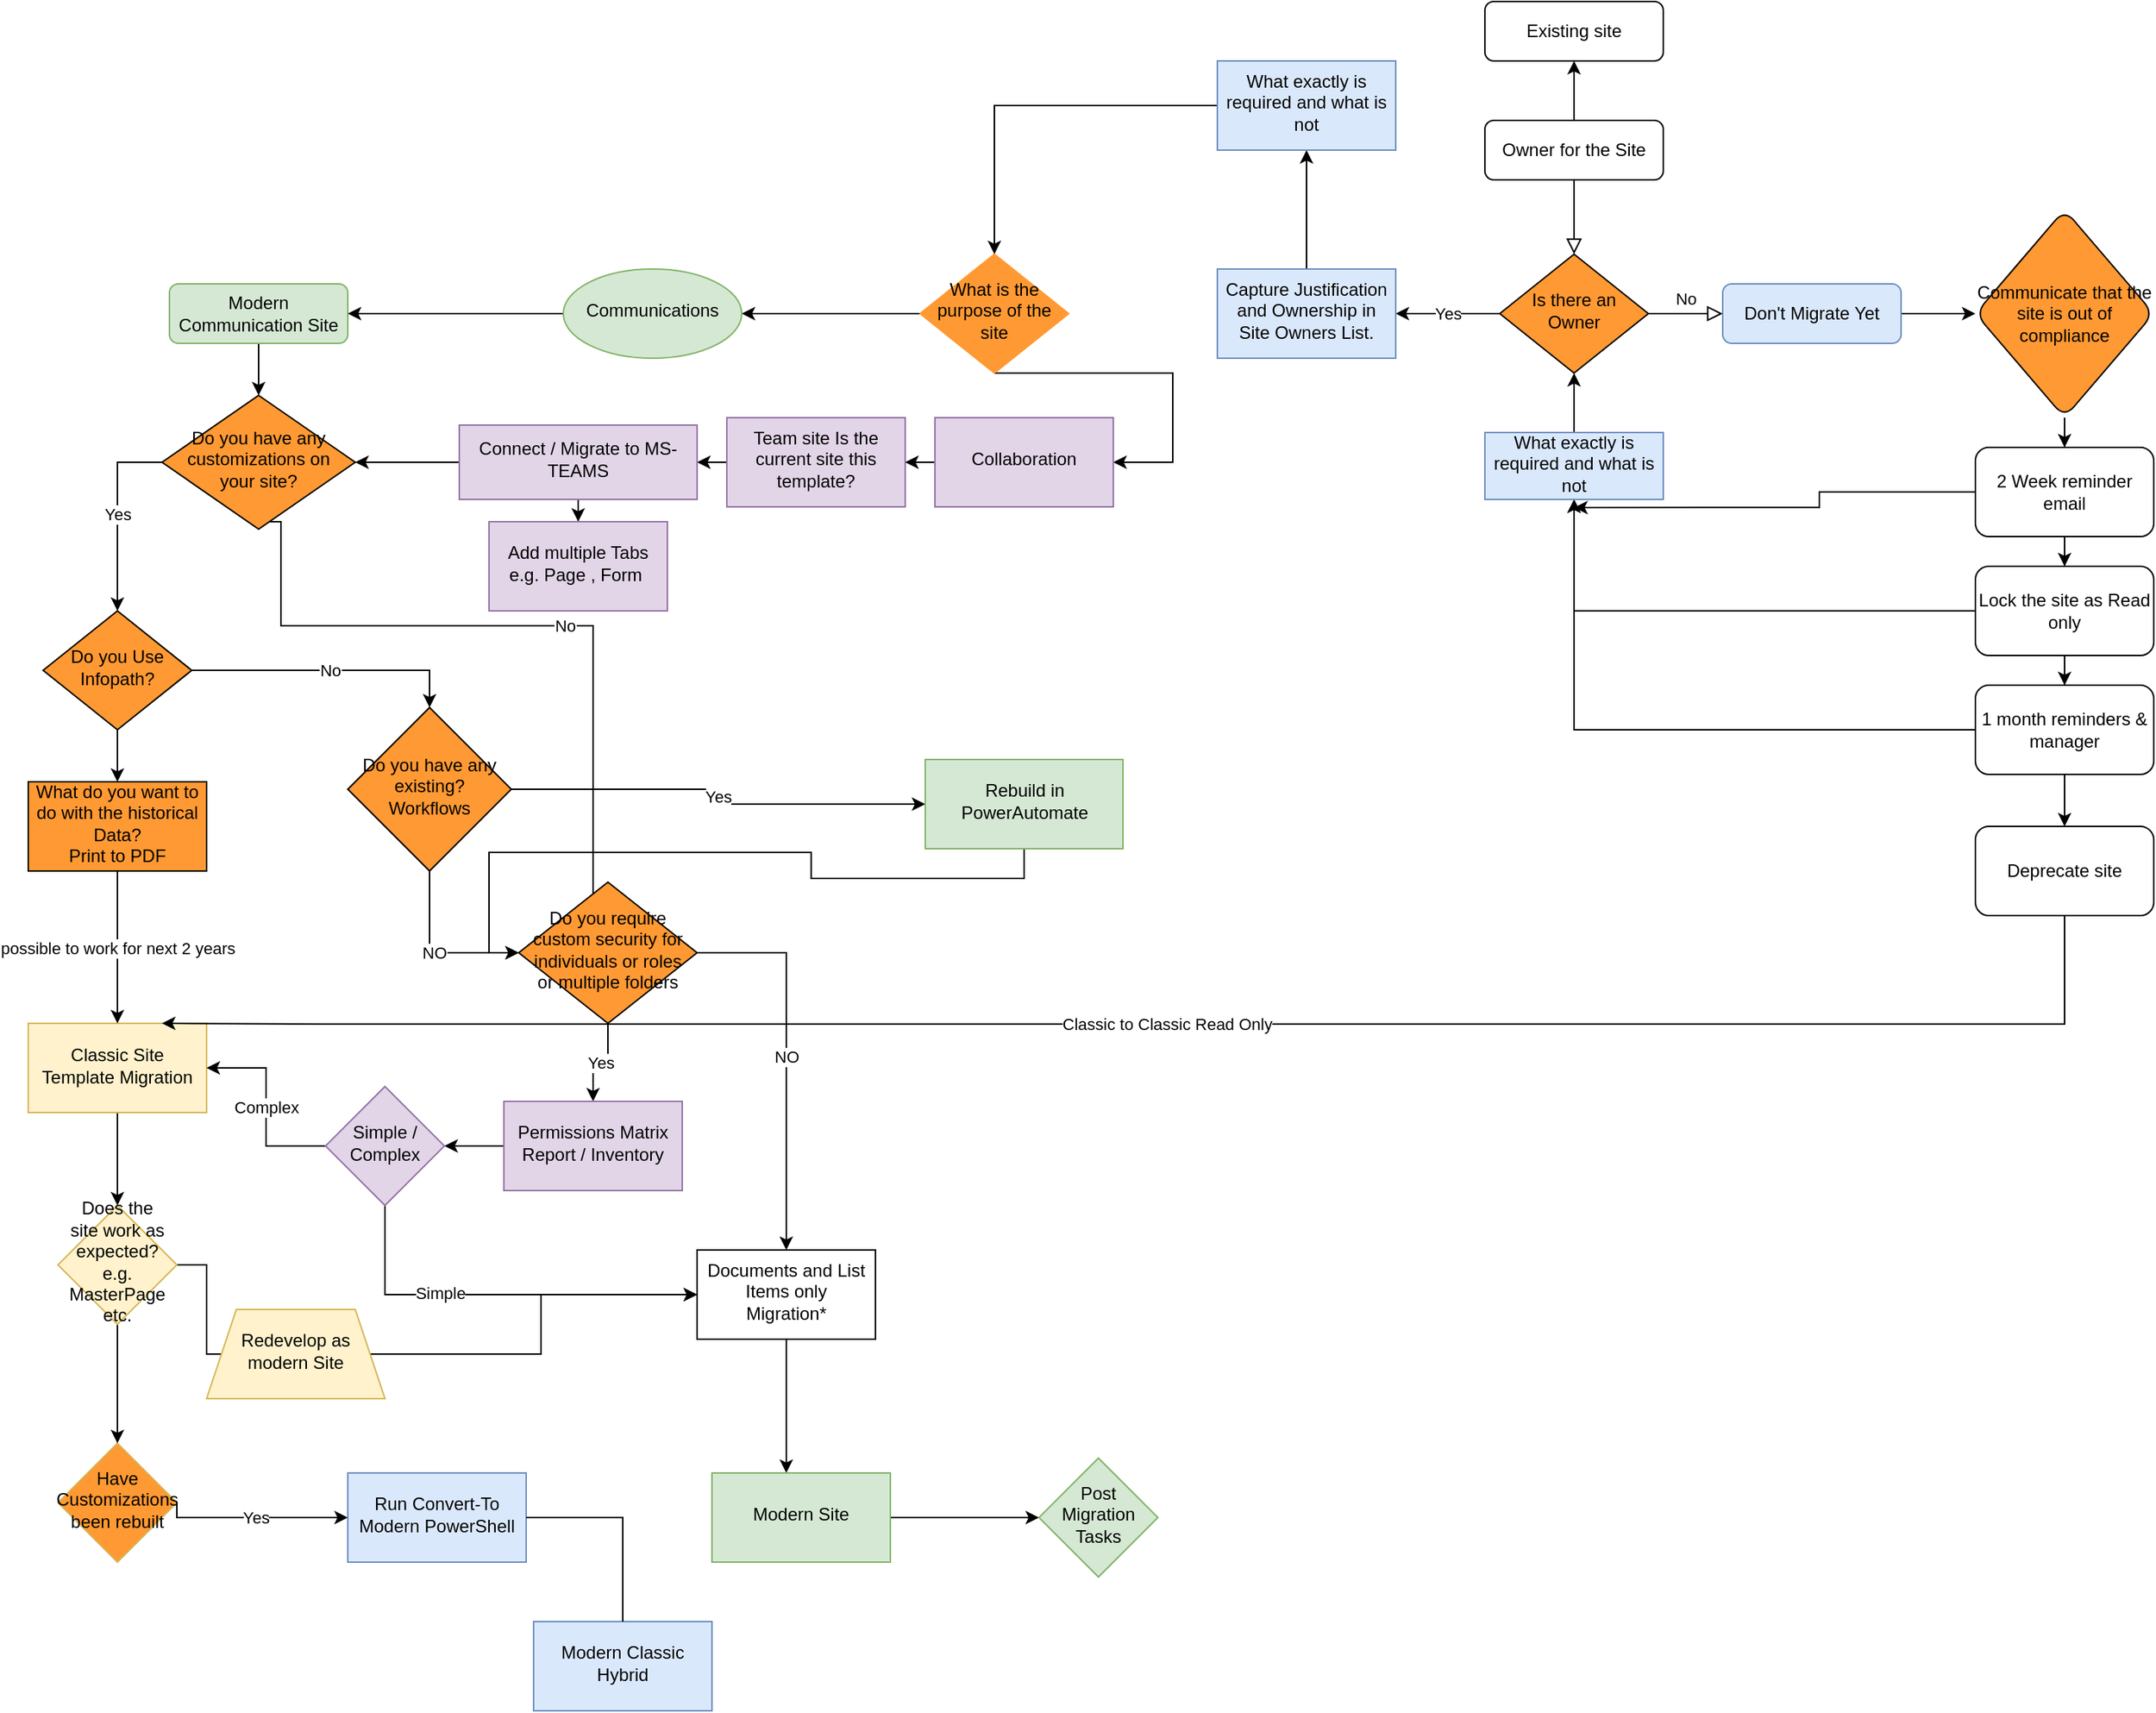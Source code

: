 <mxfile version="20.0.1" type="github">
  <diagram id="C5RBs43oDa-KdzZeNtuy" name="Page-1">
    <mxGraphModel dx="3115" dy="530" grid="1" gridSize="10" guides="1" tooltips="1" connect="1" arrows="1" fold="1" page="1" pageScale="1" pageWidth="827" pageHeight="1169" math="0" shadow="0">
      <root>
        <mxCell id="WIyWlLk6GJQsqaUBKTNV-0" />
        <mxCell id="WIyWlLk6GJQsqaUBKTNV-1" parent="WIyWlLk6GJQsqaUBKTNV-0" />
        <mxCell id="WIyWlLk6GJQsqaUBKTNV-2" value="" style="rounded=0;html=1;jettySize=auto;orthogonalLoop=1;fontSize=11;endArrow=block;endFill=0;endSize=8;strokeWidth=1;shadow=0;labelBackgroundColor=none;edgeStyle=orthogonalEdgeStyle;" parent="WIyWlLk6GJQsqaUBKTNV-1" source="WIyWlLk6GJQsqaUBKTNV-3" target="WIyWlLk6GJQsqaUBKTNV-6" edge="1">
          <mxGeometry relative="1" as="geometry" />
        </mxCell>
        <mxCell id="WFgXaqNdC1Ujew3TNshF-43" value="" style="edgeStyle=orthogonalEdgeStyle;rounded=0;orthogonalLoop=1;jettySize=auto;html=1;" edge="1" parent="WIyWlLk6GJQsqaUBKTNV-1" source="WIyWlLk6GJQsqaUBKTNV-3" target="WFgXaqNdC1Ujew3TNshF-42">
          <mxGeometry relative="1" as="geometry" />
        </mxCell>
        <mxCell id="WIyWlLk6GJQsqaUBKTNV-3" value="Owner for the Site" style="rounded=1;whiteSpace=wrap;html=1;fontSize=12;glass=0;strokeWidth=1;shadow=0;" parent="WIyWlLk6GJQsqaUBKTNV-1" vertex="1">
          <mxGeometry x="160" y="80" width="120" height="40" as="geometry" />
        </mxCell>
        <mxCell id="WIyWlLk6GJQsqaUBKTNV-5" value="No" style="edgeStyle=orthogonalEdgeStyle;rounded=0;html=1;jettySize=auto;orthogonalLoop=1;fontSize=11;endArrow=block;endFill=0;endSize=8;strokeWidth=1;shadow=0;labelBackgroundColor=none;" parent="WIyWlLk6GJQsqaUBKTNV-1" source="WIyWlLk6GJQsqaUBKTNV-6" target="WIyWlLk6GJQsqaUBKTNV-7" edge="1">
          <mxGeometry y="10" relative="1" as="geometry">
            <mxPoint as="offset" />
          </mxGeometry>
        </mxCell>
        <mxCell id="WFgXaqNdC1Ujew3TNshF-25" value="Yes" style="edgeStyle=orthogonalEdgeStyle;rounded=0;orthogonalLoop=1;jettySize=auto;html=1;" edge="1" parent="WIyWlLk6GJQsqaUBKTNV-1" source="WIyWlLk6GJQsqaUBKTNV-6" target="WFgXaqNdC1Ujew3TNshF-24">
          <mxGeometry relative="1" as="geometry" />
        </mxCell>
        <mxCell id="WIyWlLk6GJQsqaUBKTNV-6" value="Is there an Owner" style="rhombus;whiteSpace=wrap;html=1;shadow=0;fontFamily=Helvetica;fontSize=12;align=center;strokeWidth=1;spacing=6;spacingTop=-4;fillColor=#FF9933;fontColor=#000000;" parent="WIyWlLk6GJQsqaUBKTNV-1" vertex="1">
          <mxGeometry x="170" y="170" width="100" height="80" as="geometry" />
        </mxCell>
        <mxCell id="WFgXaqNdC1Ujew3TNshF-27" value="" style="edgeStyle=orthogonalEdgeStyle;rounded=0;orthogonalLoop=1;jettySize=auto;html=1;" edge="1" parent="WIyWlLk6GJQsqaUBKTNV-1" source="WIyWlLk6GJQsqaUBKTNV-7" target="WFgXaqNdC1Ujew3TNshF-26">
          <mxGeometry relative="1" as="geometry" />
        </mxCell>
        <mxCell id="WIyWlLk6GJQsqaUBKTNV-7" value="Don&#39;t Migrate Yet" style="rounded=1;whiteSpace=wrap;html=1;fontSize=12;glass=0;strokeWidth=1;shadow=0;fillColor=#dae8fc;strokeColor=#6c8ebf;" parent="WIyWlLk6GJQsqaUBKTNV-1" vertex="1">
          <mxGeometry x="320" y="190" width="120" height="40" as="geometry" />
        </mxCell>
        <mxCell id="WFgXaqNdC1Ujew3TNshF-46" style="edgeStyle=orthogonalEdgeStyle;rounded=0;orthogonalLoop=1;jettySize=auto;html=1;entryX=0.5;entryY=0;entryDx=0;entryDy=0;" edge="1" parent="WIyWlLk6GJQsqaUBKTNV-1" source="WIyWlLk6GJQsqaUBKTNV-12" target="WFgXaqNdC1Ujew3TNshF-13">
          <mxGeometry relative="1" as="geometry" />
        </mxCell>
        <mxCell id="WIyWlLk6GJQsqaUBKTNV-12" value="Modern Communication Site" style="rounded=1;whiteSpace=wrap;html=1;fontSize=12;glass=0;strokeWidth=1;shadow=0;fillColor=#d5e8d4;strokeColor=#82b366;" parent="WIyWlLk6GJQsqaUBKTNV-1" vertex="1">
          <mxGeometry x="-725" y="190" width="120" height="40" as="geometry" />
        </mxCell>
        <mxCell id="WFgXaqNdC1Ujew3TNshF-108" value="" style="edgeStyle=orthogonalEdgeStyle;rounded=0;orthogonalLoop=1;jettySize=auto;html=1;fontColor=#000000;" edge="1" parent="WIyWlLk6GJQsqaUBKTNV-1" source="WFgXaqNdC1Ujew3TNshF-0" target="WFgXaqNdC1Ujew3TNshF-107">
          <mxGeometry relative="1" as="geometry" />
        </mxCell>
        <mxCell id="WFgXaqNdC1Ujew3TNshF-0" value="Classic Site Template Migration" style="whiteSpace=wrap;html=1;shadow=0;strokeWidth=1;spacing=6;spacingTop=-4;fillColor=#fff2cc;strokeColor=#d6b656;" vertex="1" parent="WIyWlLk6GJQsqaUBKTNV-1">
          <mxGeometry x="-820" y="687.5" width="120" height="60" as="geometry" />
        </mxCell>
        <mxCell id="WFgXaqNdC1Ujew3TNshF-50" value="No" style="edgeStyle=orthogonalEdgeStyle;rounded=0;orthogonalLoop=1;jettySize=auto;html=1;exitX=1;exitY=0.5;exitDx=0;exitDy=0;entryX=0.5;entryY=0;entryDx=0;entryDy=0;" edge="1" parent="WIyWlLk6GJQsqaUBKTNV-1" source="WFgXaqNdC1Ujew3TNshF-4" target="WFgXaqNdC1Ujew3TNshF-19">
          <mxGeometry relative="1" as="geometry" />
        </mxCell>
        <mxCell id="WFgXaqNdC1Ujew3TNshF-120" value="" style="edgeStyle=orthogonalEdgeStyle;rounded=0;orthogonalLoop=1;jettySize=auto;html=1;fontColor=#000000;" edge="1" parent="WIyWlLk6GJQsqaUBKTNV-1" source="WFgXaqNdC1Ujew3TNshF-4" target="WFgXaqNdC1Ujew3TNshF-119">
          <mxGeometry relative="1" as="geometry" />
        </mxCell>
        <mxCell id="WFgXaqNdC1Ujew3TNshF-4" value="Do you Use Infopath?" style="rhombus;whiteSpace=wrap;html=1;shadow=0;fontFamily=Helvetica;fontSize=12;align=center;strokeWidth=1;spacing=6;spacingTop=-4;fillColor=#FF9933;fontColor=#000000;" vertex="1" parent="WIyWlLk6GJQsqaUBKTNV-1">
          <mxGeometry x="-810" y="410" width="100" height="80" as="geometry" />
        </mxCell>
        <mxCell id="WFgXaqNdC1Ujew3TNshF-15" value="Yes" style="edgeStyle=orthogonalEdgeStyle;rounded=0;orthogonalLoop=1;jettySize=auto;html=1;entryX=0.5;entryY=0;entryDx=0;entryDy=0;exitX=0;exitY=0.5;exitDx=0;exitDy=0;" edge="1" parent="WIyWlLk6GJQsqaUBKTNV-1" source="WFgXaqNdC1Ujew3TNshF-13" target="WFgXaqNdC1Ujew3TNshF-4">
          <mxGeometry relative="1" as="geometry">
            <mxPoint x="-360" y="680" as="targetPoint" />
          </mxGeometry>
        </mxCell>
        <mxCell id="WFgXaqNdC1Ujew3TNshF-56" value="No" style="edgeStyle=orthogonalEdgeStyle;rounded=0;orthogonalLoop=1;jettySize=auto;html=1;exitX=0.5;exitY=1;exitDx=0;exitDy=0;entryX=1;entryY=0;entryDx=0;entryDy=0;" edge="1" parent="WIyWlLk6GJQsqaUBKTNV-1" source="WFgXaqNdC1Ujew3TNshF-13" target="WFgXaqNdC1Ujew3TNshF-55">
          <mxGeometry relative="1" as="geometry">
            <Array as="points">
              <mxPoint x="-665" y="350" />
              <mxPoint x="-650" y="350" />
              <mxPoint x="-650" y="420" />
              <mxPoint x="-440" y="420" />
              <mxPoint x="-440" y="629" />
            </Array>
          </mxGeometry>
        </mxCell>
        <mxCell id="WFgXaqNdC1Ujew3TNshF-13" value="Do you have any customizations on your site?" style="rhombus;whiteSpace=wrap;html=1;shadow=0;fontFamily=Helvetica;fontSize=12;align=center;strokeWidth=1;spacing=6;spacingTop=-4;fillColor=#FF9933;fontColor=#000000;" vertex="1" parent="WIyWlLk6GJQsqaUBKTNV-1">
          <mxGeometry x="-730" y="265" width="130" height="90" as="geometry" />
        </mxCell>
        <mxCell id="WFgXaqNdC1Ujew3TNshF-93" value="Yes" style="edgeStyle=orthogonalEdgeStyle;rounded=0;orthogonalLoop=1;jettySize=auto;html=1;exitX=1;exitY=0.5;exitDx=0;exitDy=0;fontColor=#000000;" edge="1" parent="WIyWlLk6GJQsqaUBKTNV-1" source="WFgXaqNdC1Ujew3TNshF-19" target="WFgXaqNdC1Ujew3TNshF-52">
          <mxGeometry relative="1" as="geometry" />
        </mxCell>
        <mxCell id="WFgXaqNdC1Ujew3TNshF-94" value="NO" style="edgeStyle=orthogonalEdgeStyle;rounded=0;orthogonalLoop=1;jettySize=auto;html=1;exitX=0.5;exitY=1;exitDx=0;exitDy=0;entryX=0;entryY=0.5;entryDx=0;entryDy=0;fontColor=#000000;" edge="1" parent="WIyWlLk6GJQsqaUBKTNV-1" source="WFgXaqNdC1Ujew3TNshF-19" target="WFgXaqNdC1Ujew3TNshF-55">
          <mxGeometry relative="1" as="geometry" />
        </mxCell>
        <mxCell id="WFgXaqNdC1Ujew3TNshF-19" value="Do you have any existing? Workflows" style="rhombus;whiteSpace=wrap;html=1;shadow=0;fontFamily=Helvetica;fontSize=12;align=center;strokeWidth=1;spacing=6;spacingTop=-4;fillColor=#FF9933;fontColor=#000000;" vertex="1" parent="WIyWlLk6GJQsqaUBKTNV-1">
          <mxGeometry x="-605" y="475" width="110" height="110" as="geometry" />
        </mxCell>
        <mxCell id="WFgXaqNdC1Ujew3TNshF-117" value="" style="edgeStyle=orthogonalEdgeStyle;rounded=0;orthogonalLoop=1;jettySize=auto;html=1;fontColor=#000000;" edge="1" parent="WIyWlLk6GJQsqaUBKTNV-1" source="WFgXaqNdC1Ujew3TNshF-24" target="WFgXaqNdC1Ujew3TNshF-116">
          <mxGeometry relative="1" as="geometry" />
        </mxCell>
        <mxCell id="WFgXaqNdC1Ujew3TNshF-24" value="Capture Justification and Ownership in Site Owners List." style="whiteSpace=wrap;html=1;shadow=0;strokeWidth=1;spacing=6;spacingTop=-4;fillColor=#dae8fc;strokeColor=#6c8ebf;" vertex="1" parent="WIyWlLk6GJQsqaUBKTNV-1">
          <mxGeometry x="-20" y="180" width="120" height="60" as="geometry" />
        </mxCell>
        <mxCell id="WFgXaqNdC1Ujew3TNshF-35" value="" style="edgeStyle=orthogonalEdgeStyle;rounded=0;orthogonalLoop=1;jettySize=auto;html=1;" edge="1" parent="WIyWlLk6GJQsqaUBKTNV-1" source="WFgXaqNdC1Ujew3TNshF-26" target="WFgXaqNdC1Ujew3TNshF-34">
          <mxGeometry relative="1" as="geometry" />
        </mxCell>
        <mxCell id="WFgXaqNdC1Ujew3TNshF-26" value="Communicate that the site is out of compliance" style="rhombus;whiteSpace=wrap;html=1;rounded=1;glass=0;strokeWidth=1;shadow=0;fillColor=#FF9933;fontColor=#000000;" vertex="1" parent="WIyWlLk6GJQsqaUBKTNV-1">
          <mxGeometry x="490" y="140" width="120" height="140" as="geometry" />
        </mxCell>
        <mxCell id="WFgXaqNdC1Ujew3TNshF-31" value="" style="edgeStyle=orthogonalEdgeStyle;rounded=0;orthogonalLoop=1;jettySize=auto;html=1;" edge="1" parent="WIyWlLk6GJQsqaUBKTNV-1" source="WFgXaqNdC1Ujew3TNshF-28" target="WFgXaqNdC1Ujew3TNshF-30">
          <mxGeometry relative="1" as="geometry" />
        </mxCell>
        <mxCell id="WFgXaqNdC1Ujew3TNshF-33" value="" style="edgeStyle=orthogonalEdgeStyle;rounded=0;orthogonalLoop=1;jettySize=auto;html=1;" edge="1" parent="WIyWlLk6GJQsqaUBKTNV-1" source="WFgXaqNdC1Ujew3TNshF-28" target="WFgXaqNdC1Ujew3TNshF-32">
          <mxGeometry relative="1" as="geometry">
            <Array as="points">
              <mxPoint x="-50" y="250" />
            </Array>
          </mxGeometry>
        </mxCell>
        <mxCell id="WFgXaqNdC1Ujew3TNshF-28" value="What is the purpose of the site" style="rhombus;whiteSpace=wrap;html=1;shadow=0;strokeWidth=1;spacing=6;spacingTop=-4;strokeColor=#FF9933;fillColor=#FF9933;fontColor=#000000;" vertex="1" parent="WIyWlLk6GJQsqaUBKTNV-1">
          <mxGeometry x="-220" y="170" width="100" height="80" as="geometry" />
        </mxCell>
        <mxCell id="WFgXaqNdC1Ujew3TNshF-45" style="edgeStyle=orthogonalEdgeStyle;rounded=0;orthogonalLoop=1;jettySize=auto;html=1;" edge="1" parent="WIyWlLk6GJQsqaUBKTNV-1" source="WFgXaqNdC1Ujew3TNshF-30" target="WIyWlLk6GJQsqaUBKTNV-12">
          <mxGeometry relative="1" as="geometry">
            <mxPoint x="-500" y="410" as="targetPoint" />
          </mxGeometry>
        </mxCell>
        <mxCell id="WFgXaqNdC1Ujew3TNshF-30" value="Communications" style="ellipse;whiteSpace=wrap;html=1;shadow=0;strokeWidth=1;spacing=6;spacingTop=-4;fillColor=#d5e8d4;strokeColor=#82b366;" vertex="1" parent="WIyWlLk6GJQsqaUBKTNV-1">
          <mxGeometry x="-460" y="180" width="120" height="60" as="geometry" />
        </mxCell>
        <mxCell id="WFgXaqNdC1Ujew3TNshF-48" value="" style="edgeStyle=orthogonalEdgeStyle;rounded=0;orthogonalLoop=1;jettySize=auto;html=1;" edge="1" parent="WIyWlLk6GJQsqaUBKTNV-1" source="WFgXaqNdC1Ujew3TNshF-32" target="WFgXaqNdC1Ujew3TNshF-47">
          <mxGeometry relative="1" as="geometry" />
        </mxCell>
        <mxCell id="WFgXaqNdC1Ujew3TNshF-32" value="Collaboration" style="whiteSpace=wrap;html=1;shadow=0;strokeWidth=1;spacing=6;spacingTop=-4;fillColor=#e1d5e7;strokeColor=#9673a6;" vertex="1" parent="WIyWlLk6GJQsqaUBKTNV-1">
          <mxGeometry x="-210" y="280" width="120" height="60" as="geometry" />
        </mxCell>
        <mxCell id="WFgXaqNdC1Ujew3TNshF-37" value="" style="edgeStyle=orthogonalEdgeStyle;rounded=0;orthogonalLoop=1;jettySize=auto;html=1;" edge="1" parent="WIyWlLk6GJQsqaUBKTNV-1" source="WFgXaqNdC1Ujew3TNshF-34" target="WFgXaqNdC1Ujew3TNshF-36">
          <mxGeometry relative="1" as="geometry" />
        </mxCell>
        <mxCell id="WFgXaqNdC1Ujew3TNshF-95" style="edgeStyle=orthogonalEdgeStyle;rounded=0;orthogonalLoop=1;jettySize=auto;html=1;exitX=0;exitY=0.5;exitDx=0;exitDy=0;entryX=0.501;entryY=1.121;entryDx=0;entryDy=0;fontColor=#000000;entryPerimeter=0;" edge="1" parent="WIyWlLk6GJQsqaUBKTNV-1" source="WFgXaqNdC1Ujew3TNshF-34" target="WFgXaqNdC1Ujew3TNshF-125">
          <mxGeometry relative="1" as="geometry" />
        </mxCell>
        <mxCell id="WFgXaqNdC1Ujew3TNshF-34" value="2 Week reminder email" style="whiteSpace=wrap;html=1;rounded=1;glass=0;strokeWidth=1;shadow=0;" vertex="1" parent="WIyWlLk6GJQsqaUBKTNV-1">
          <mxGeometry x="490" y="300" width="120" height="60" as="geometry" />
        </mxCell>
        <mxCell id="WFgXaqNdC1Ujew3TNshF-39" value="" style="edgeStyle=orthogonalEdgeStyle;rounded=0;orthogonalLoop=1;jettySize=auto;html=1;" edge="1" parent="WIyWlLk6GJQsqaUBKTNV-1" source="WFgXaqNdC1Ujew3TNshF-36" target="WFgXaqNdC1Ujew3TNshF-38">
          <mxGeometry relative="1" as="geometry" />
        </mxCell>
        <mxCell id="WFgXaqNdC1Ujew3TNshF-96" style="edgeStyle=orthogonalEdgeStyle;rounded=0;orthogonalLoop=1;jettySize=auto;html=1;exitX=0;exitY=0.5;exitDx=0;exitDy=0;fontColor=#000000;entryX=0.5;entryY=1;entryDx=0;entryDy=0;" edge="1" parent="WIyWlLk6GJQsqaUBKTNV-1" source="WFgXaqNdC1Ujew3TNshF-36" target="WFgXaqNdC1Ujew3TNshF-125">
          <mxGeometry relative="1" as="geometry">
            <mxPoint x="220" y="250" as="targetPoint" />
          </mxGeometry>
        </mxCell>
        <mxCell id="WFgXaqNdC1Ujew3TNshF-36" value="Lock the site as Read only" style="whiteSpace=wrap;html=1;rounded=1;glass=0;strokeWidth=1;shadow=0;" vertex="1" parent="WIyWlLk6GJQsqaUBKTNV-1">
          <mxGeometry x="490" y="380" width="120" height="60" as="geometry" />
        </mxCell>
        <mxCell id="WFgXaqNdC1Ujew3TNshF-41" value="" style="edgeStyle=orthogonalEdgeStyle;rounded=0;orthogonalLoop=1;jettySize=auto;html=1;" edge="1" parent="WIyWlLk6GJQsqaUBKTNV-1" source="WFgXaqNdC1Ujew3TNshF-38" target="WFgXaqNdC1Ujew3TNshF-40">
          <mxGeometry relative="1" as="geometry" />
        </mxCell>
        <mxCell id="WFgXaqNdC1Ujew3TNshF-97" style="edgeStyle=orthogonalEdgeStyle;rounded=0;orthogonalLoop=1;jettySize=auto;html=1;exitX=0;exitY=0.5;exitDx=0;exitDy=0;entryX=0.5;entryY=1;entryDx=0;entryDy=0;fontColor=#000000;" edge="1" parent="WIyWlLk6GJQsqaUBKTNV-1" source="WFgXaqNdC1Ujew3TNshF-38" target="WFgXaqNdC1Ujew3TNshF-125">
          <mxGeometry relative="1" as="geometry" />
        </mxCell>
        <mxCell id="WFgXaqNdC1Ujew3TNshF-38" value="1 month reminders &amp;amp; manager" style="whiteSpace=wrap;html=1;rounded=1;glass=0;strokeWidth=1;shadow=0;" vertex="1" parent="WIyWlLk6GJQsqaUBKTNV-1">
          <mxGeometry x="490" y="460" width="120" height="60" as="geometry" />
        </mxCell>
        <mxCell id="WFgXaqNdC1Ujew3TNshF-127" value="Classic to Classic Read Only" style="edgeStyle=orthogonalEdgeStyle;rounded=0;orthogonalLoop=1;jettySize=auto;html=1;fontColor=#000000;entryX=0.75;entryY=0;entryDx=0;entryDy=0;" edge="1" parent="WIyWlLk6GJQsqaUBKTNV-1" source="WFgXaqNdC1Ujew3TNshF-40" target="WFgXaqNdC1Ujew3TNshF-0">
          <mxGeometry relative="1" as="geometry">
            <mxPoint x="100" y="585" as="targetPoint" />
            <Array as="points">
              <mxPoint x="550" y="688" />
              <mxPoint x="-620" y="688" />
            </Array>
          </mxGeometry>
        </mxCell>
        <mxCell id="WFgXaqNdC1Ujew3TNshF-40" value="Deprecate site" style="whiteSpace=wrap;html=1;rounded=1;glass=0;strokeWidth=1;shadow=0;" vertex="1" parent="WIyWlLk6GJQsqaUBKTNV-1">
          <mxGeometry x="490" y="555" width="120" height="60" as="geometry" />
        </mxCell>
        <mxCell id="WFgXaqNdC1Ujew3TNshF-42" value="Existing site" style="rounded=1;whiteSpace=wrap;html=1;fontSize=12;glass=0;strokeWidth=1;shadow=0;" vertex="1" parent="WIyWlLk6GJQsqaUBKTNV-1">
          <mxGeometry x="160" width="120" height="40" as="geometry" />
        </mxCell>
        <mxCell id="WFgXaqNdC1Ujew3TNshF-103" style="edgeStyle=orthogonalEdgeStyle;rounded=0;orthogonalLoop=1;jettySize=auto;html=1;exitX=0;exitY=0.5;exitDx=0;exitDy=0;entryX=1;entryY=0.5;entryDx=0;entryDy=0;fontColor=#000000;" edge="1" parent="WIyWlLk6GJQsqaUBKTNV-1" source="WFgXaqNdC1Ujew3TNshF-47" target="WFgXaqNdC1Ujew3TNshF-100">
          <mxGeometry relative="1" as="geometry" />
        </mxCell>
        <mxCell id="WFgXaqNdC1Ujew3TNshF-47" value="Team site Is the current site this template?" style="whiteSpace=wrap;html=1;shadow=0;strokeWidth=1;spacing=6;spacingTop=-4;fillColor=#e1d5e7;strokeColor=#9673a6;" vertex="1" parent="WIyWlLk6GJQsqaUBKTNV-1">
          <mxGeometry x="-350" y="280" width="120" height="60" as="geometry" />
        </mxCell>
        <mxCell id="WFgXaqNdC1Ujew3TNshF-92" style="edgeStyle=orthogonalEdgeStyle;rounded=0;orthogonalLoop=1;jettySize=auto;html=1;exitX=0.5;exitY=1;exitDx=0;exitDy=0;fontColor=#000000;entryX=0;entryY=0.5;entryDx=0;entryDy=0;" edge="1" parent="WIyWlLk6GJQsqaUBKTNV-1" source="WFgXaqNdC1Ujew3TNshF-52" target="WFgXaqNdC1Ujew3TNshF-55">
          <mxGeometry relative="1" as="geometry" />
        </mxCell>
        <mxCell id="WFgXaqNdC1Ujew3TNshF-52" value="Rebuild in PowerAutomate" style="whiteSpace=wrap;html=1;shadow=0;strokeWidth=1;spacing=6;spacingTop=-4;fillColor=#d5e8d4;strokeColor=#82b366;" vertex="1" parent="WIyWlLk6GJQsqaUBKTNV-1">
          <mxGeometry x="-216.5" y="510" width="133" height="60" as="geometry" />
        </mxCell>
        <mxCell id="WFgXaqNdC1Ujew3TNshF-60" value="Yes" style="edgeStyle=orthogonalEdgeStyle;rounded=0;orthogonalLoop=1;jettySize=auto;html=1;" edge="1" parent="WIyWlLk6GJQsqaUBKTNV-1" source="WFgXaqNdC1Ujew3TNshF-55" target="WFgXaqNdC1Ujew3TNshF-59">
          <mxGeometry relative="1" as="geometry" />
        </mxCell>
        <mxCell id="WFgXaqNdC1Ujew3TNshF-75" value="NO" style="edgeStyle=orthogonalEdgeStyle;rounded=0;orthogonalLoop=1;jettySize=auto;html=1;fontColor=#000000;exitX=1;exitY=0.5;exitDx=0;exitDy=0;" edge="1" parent="WIyWlLk6GJQsqaUBKTNV-1" source="WFgXaqNdC1Ujew3TNshF-55" target="WFgXaqNdC1Ujew3TNshF-74">
          <mxGeometry relative="1" as="geometry" />
        </mxCell>
        <mxCell id="WFgXaqNdC1Ujew3TNshF-55" value="Do you require custom security for individuals or roles or multiple folders" style="rhombus;whiteSpace=wrap;html=1;shadow=0;strokeWidth=1;spacing=6;spacingTop=-4;fillColor=#FF9933;fontColor=#000000;" vertex="1" parent="WIyWlLk6GJQsqaUBKTNV-1">
          <mxGeometry x="-490" y="592.5" width="120" height="95" as="geometry" />
        </mxCell>
        <mxCell id="WFgXaqNdC1Ujew3TNshF-86" value="" style="edgeStyle=orthogonalEdgeStyle;rounded=0;orthogonalLoop=1;jettySize=auto;html=1;fontColor=#000000;" edge="1" parent="WIyWlLk6GJQsqaUBKTNV-1" source="WFgXaqNdC1Ujew3TNshF-59" target="WFgXaqNdC1Ujew3TNshF-85">
          <mxGeometry relative="1" as="geometry" />
        </mxCell>
        <mxCell id="WFgXaqNdC1Ujew3TNshF-59" value="Permissions Matrix Report / Inventory" style="whiteSpace=wrap;html=1;shadow=0;strokeWidth=1;spacing=6;spacingTop=-4;fillColor=#e1d5e7;strokeColor=#9673a6;" vertex="1" parent="WIyWlLk6GJQsqaUBKTNV-1">
          <mxGeometry x="-500" y="740" width="120" height="60" as="geometry" />
        </mxCell>
        <mxCell id="WFgXaqNdC1Ujew3TNshF-78" value="" style="edgeStyle=orthogonalEdgeStyle;rounded=0;orthogonalLoop=1;jettySize=auto;html=1;fontColor=#000000;" edge="1" parent="WIyWlLk6GJQsqaUBKTNV-1" source="WFgXaqNdC1Ujew3TNshF-74" target="WFgXaqNdC1Ujew3TNshF-77">
          <mxGeometry relative="1" as="geometry">
            <Array as="points">
              <mxPoint x="-310" y="960" />
              <mxPoint x="-310" y="960" />
            </Array>
          </mxGeometry>
        </mxCell>
        <mxCell id="WFgXaqNdC1Ujew3TNshF-74" value="Documents and List Items only Migration*" style="whiteSpace=wrap;html=1;fillColor=#FFFFFF;fontColor=#000000;shadow=0;strokeWidth=1;spacing=6;spacingTop=-4;" vertex="1" parent="WIyWlLk6GJQsqaUBKTNV-1">
          <mxGeometry x="-370" y="840" width="120" height="60" as="geometry" />
        </mxCell>
        <mxCell id="WFgXaqNdC1Ujew3TNshF-99" value="" style="edgeStyle=orthogonalEdgeStyle;rounded=0;orthogonalLoop=1;jettySize=auto;html=1;fontColor=#000000;" edge="1" parent="WIyWlLk6GJQsqaUBKTNV-1" source="WFgXaqNdC1Ujew3TNshF-77" target="WFgXaqNdC1Ujew3TNshF-98">
          <mxGeometry relative="1" as="geometry" />
        </mxCell>
        <mxCell id="WFgXaqNdC1Ujew3TNshF-77" value="Modern Site" style="whiteSpace=wrap;html=1;fillColor=#d5e8d4;shadow=0;strokeWidth=1;spacing=6;spacingTop=-4;strokeColor=#82b366;" vertex="1" parent="WIyWlLk6GJQsqaUBKTNV-1">
          <mxGeometry x="-360" y="990" width="120" height="60" as="geometry" />
        </mxCell>
        <mxCell id="WFgXaqNdC1Ujew3TNshF-84" value="Yes" style="edgeStyle=orthogonalEdgeStyle;rounded=0;orthogonalLoop=1;jettySize=auto;html=1;fontColor=#000000;exitX=1;exitY=0.5;exitDx=0;exitDy=0;" edge="1" parent="WIyWlLk6GJQsqaUBKTNV-1" source="WFgXaqNdC1Ujew3TNshF-80" target="WFgXaqNdC1Ujew3TNshF-83">
          <mxGeometry relative="1" as="geometry">
            <Array as="points">
              <mxPoint x="-720" y="1020" />
            </Array>
          </mxGeometry>
        </mxCell>
        <mxCell id="WFgXaqNdC1Ujew3TNshF-80" value="Have Customizations been rebuilt" style="rhombus;whiteSpace=wrap;html=1;fillColor=#FF9933;strokeColor=#d6b656;shadow=0;strokeWidth=1;spacing=6;spacingTop=-4;" vertex="1" parent="WIyWlLk6GJQsqaUBKTNV-1">
          <mxGeometry x="-800" y="970" width="80" height="80" as="geometry" />
        </mxCell>
        <mxCell id="WFgXaqNdC1Ujew3TNshF-83" value="Run Convert-To Modern PowerShell" style="whiteSpace=wrap;html=1;fillColor=#dae8fc;strokeColor=#6c8ebf;shadow=0;strokeWidth=1;spacing=6;spacingTop=-4;" vertex="1" parent="WIyWlLk6GJQsqaUBKTNV-1">
          <mxGeometry x="-605" y="990" width="120" height="60" as="geometry" />
        </mxCell>
        <mxCell id="WFgXaqNdC1Ujew3TNshF-87" value="Complex" style="edgeStyle=orthogonalEdgeStyle;rounded=0;orthogonalLoop=1;jettySize=auto;html=1;exitX=0;exitY=0.5;exitDx=0;exitDy=0;entryX=1;entryY=0.5;entryDx=0;entryDy=0;fontColor=#000000;" edge="1" parent="WIyWlLk6GJQsqaUBKTNV-1" source="WFgXaqNdC1Ujew3TNshF-85" target="WFgXaqNdC1Ujew3TNshF-0">
          <mxGeometry relative="1" as="geometry" />
        </mxCell>
        <mxCell id="WFgXaqNdC1Ujew3TNshF-88" style="edgeStyle=orthogonalEdgeStyle;rounded=0;orthogonalLoop=1;jettySize=auto;html=1;exitX=0.5;exitY=1;exitDx=0;exitDy=0;fontColor=#000000;entryX=0;entryY=0.5;entryDx=0;entryDy=0;" edge="1" parent="WIyWlLk6GJQsqaUBKTNV-1" source="WFgXaqNdC1Ujew3TNshF-85" target="WFgXaqNdC1Ujew3TNshF-74">
          <mxGeometry relative="1" as="geometry" />
        </mxCell>
        <mxCell id="WFgXaqNdC1Ujew3TNshF-89" value="Simple" style="edgeLabel;html=1;align=center;verticalAlign=middle;resizable=0;points=[];fontColor=#000000;" vertex="1" connectable="0" parent="WFgXaqNdC1Ujew3TNshF-88">
          <mxGeometry x="-0.291" y="1" relative="1" as="geometry">
            <mxPoint x="1" as="offset" />
          </mxGeometry>
        </mxCell>
        <mxCell id="WFgXaqNdC1Ujew3TNshF-85" value="Simple / Complex" style="rhombus;whiteSpace=wrap;html=1;fillColor=#e1d5e7;strokeColor=#9673a6;shadow=0;strokeWidth=1;spacing=6;spacingTop=-4;" vertex="1" parent="WIyWlLk6GJQsqaUBKTNV-1">
          <mxGeometry x="-620" y="730" width="80" height="80" as="geometry" />
        </mxCell>
        <mxCell id="WFgXaqNdC1Ujew3TNshF-98" value="Post Migration Tasks" style="rhombus;whiteSpace=wrap;html=1;fillColor=#d5e8d4;strokeColor=#82b366;shadow=0;strokeWidth=1;spacing=6;spacingTop=-4;" vertex="1" parent="WIyWlLk6GJQsqaUBKTNV-1">
          <mxGeometry x="-140" y="980" width="80" height="80" as="geometry" />
        </mxCell>
        <mxCell id="WFgXaqNdC1Ujew3TNshF-104" style="edgeStyle=orthogonalEdgeStyle;rounded=0;orthogonalLoop=1;jettySize=auto;html=1;exitX=0;exitY=0.5;exitDx=0;exitDy=0;entryX=1;entryY=0.5;entryDx=0;entryDy=0;fontColor=#000000;" edge="1" parent="WIyWlLk6GJQsqaUBKTNV-1" source="WFgXaqNdC1Ujew3TNshF-100" target="WFgXaqNdC1Ujew3TNshF-13">
          <mxGeometry relative="1" as="geometry" />
        </mxCell>
        <mxCell id="WFgXaqNdC1Ujew3TNshF-106" value="" style="edgeStyle=orthogonalEdgeStyle;rounded=0;orthogonalLoop=1;jettySize=auto;html=1;fontColor=#000000;" edge="1" parent="WIyWlLk6GJQsqaUBKTNV-1" source="WFgXaqNdC1Ujew3TNshF-100" target="WFgXaqNdC1Ujew3TNshF-105">
          <mxGeometry relative="1" as="geometry" />
        </mxCell>
        <mxCell id="WFgXaqNdC1Ujew3TNshF-100" value="Connect / Migrate to MS-TEAMS" style="whiteSpace=wrap;html=1;fillColor=#e1d5e7;strokeColor=#9673a6;shadow=0;strokeWidth=1;spacing=6;spacingTop=-4;" vertex="1" parent="WIyWlLk6GJQsqaUBKTNV-1">
          <mxGeometry x="-530" y="285" width="160" height="50" as="geometry" />
        </mxCell>
        <mxCell id="WFgXaqNdC1Ujew3TNshF-105" value="Add multiple Tabs e.g. Page , Form&amp;nbsp;" style="whiteSpace=wrap;html=1;fillColor=#e1d5e7;strokeColor=#9673a6;shadow=0;strokeWidth=1;spacing=6;spacingTop=-4;" vertex="1" parent="WIyWlLk6GJQsqaUBKTNV-1">
          <mxGeometry x="-510" y="350" width="120" height="60" as="geometry" />
        </mxCell>
        <mxCell id="WFgXaqNdC1Ujew3TNshF-112" value="" style="edgeStyle=orthogonalEdgeStyle;rounded=0;orthogonalLoop=1;jettySize=auto;html=1;fontColor=#000000;" edge="1" parent="WIyWlLk6GJQsqaUBKTNV-1" source="WFgXaqNdC1Ujew3TNshF-107" target="WFgXaqNdC1Ujew3TNshF-111">
          <mxGeometry relative="1" as="geometry" />
        </mxCell>
        <mxCell id="WFgXaqNdC1Ujew3TNshF-114" style="edgeStyle=orthogonalEdgeStyle;rounded=0;orthogonalLoop=1;jettySize=auto;html=1;exitX=0.5;exitY=1;exitDx=0;exitDy=0;entryX=0.5;entryY=0;entryDx=0;entryDy=0;fontColor=#000000;" edge="1" parent="WIyWlLk6GJQsqaUBKTNV-1" source="WFgXaqNdC1Ujew3TNshF-107" target="WFgXaqNdC1Ujew3TNshF-80">
          <mxGeometry relative="1" as="geometry" />
        </mxCell>
        <mxCell id="WFgXaqNdC1Ujew3TNshF-107" value="Does the site work as expected?&lt;br&gt;e.g. MasterPage etc." style="rhombus;whiteSpace=wrap;html=1;fillColor=#fff2cc;strokeColor=#d6b656;shadow=0;strokeWidth=1;spacing=6;spacingTop=-4;" vertex="1" parent="WIyWlLk6GJQsqaUBKTNV-1">
          <mxGeometry x="-800" y="810" width="80" height="80" as="geometry" />
        </mxCell>
        <mxCell id="WFgXaqNdC1Ujew3TNshF-115" style="edgeStyle=orthogonalEdgeStyle;rounded=0;orthogonalLoop=1;jettySize=auto;html=1;entryX=0;entryY=0.5;entryDx=0;entryDy=0;fontColor=#000000;" edge="1" parent="WIyWlLk6GJQsqaUBKTNV-1" source="WFgXaqNdC1Ujew3TNshF-111" target="WFgXaqNdC1Ujew3TNshF-74">
          <mxGeometry relative="1" as="geometry" />
        </mxCell>
        <mxCell id="WFgXaqNdC1Ujew3TNshF-111" value="Redevelop as modern Site" style="shape=trapezoid;perimeter=trapezoidPerimeter;whiteSpace=wrap;html=1;fixedSize=1;fillColor=#fff2cc;strokeColor=#d6b656;shadow=0;strokeWidth=1;spacing=6;spacingTop=-4;" vertex="1" parent="WIyWlLk6GJQsqaUBKTNV-1">
          <mxGeometry x="-700" y="880" width="120" height="60" as="geometry" />
        </mxCell>
        <mxCell id="WFgXaqNdC1Ujew3TNshF-118" style="edgeStyle=orthogonalEdgeStyle;rounded=0;orthogonalLoop=1;jettySize=auto;html=1;exitX=0;exitY=0.5;exitDx=0;exitDy=0;entryX=0.5;entryY=0;entryDx=0;entryDy=0;fontColor=#000000;" edge="1" parent="WIyWlLk6GJQsqaUBKTNV-1" source="WFgXaqNdC1Ujew3TNshF-116" target="WFgXaqNdC1Ujew3TNshF-28">
          <mxGeometry relative="1" as="geometry" />
        </mxCell>
        <mxCell id="WFgXaqNdC1Ujew3TNshF-116" value="What exactly is required and what is not" style="whiteSpace=wrap;html=1;fillColor=#dae8fc;strokeColor=#6c8ebf;shadow=0;strokeWidth=1;spacing=6;spacingTop=-4;" vertex="1" parent="WIyWlLk6GJQsqaUBKTNV-1">
          <mxGeometry x="-20" y="40" width="120" height="60" as="geometry" />
        </mxCell>
        <mxCell id="WFgXaqNdC1Ujew3TNshF-121" value="possible to work for next 2 years" style="edgeStyle=orthogonalEdgeStyle;rounded=0;orthogonalLoop=1;jettySize=auto;html=1;exitX=0.5;exitY=1;exitDx=0;exitDy=0;fontColor=#000000;" edge="1" parent="WIyWlLk6GJQsqaUBKTNV-1" source="WFgXaqNdC1Ujew3TNshF-119" target="WFgXaqNdC1Ujew3TNshF-0">
          <mxGeometry relative="1" as="geometry" />
        </mxCell>
        <mxCell id="WFgXaqNdC1Ujew3TNshF-119" value="What do you want to do with the historical Data?&lt;br&gt;Print to PDF" style="whiteSpace=wrap;html=1;fillColor=#FF9933;fontColor=#000000;shadow=0;strokeWidth=1;spacing=6;spacingTop=-4;" vertex="1" parent="WIyWlLk6GJQsqaUBKTNV-1">
          <mxGeometry x="-820" y="525" width="120" height="60" as="geometry" />
        </mxCell>
        <mxCell id="WFgXaqNdC1Ujew3TNshF-122" value="Modern Classic Hybrid" style="whiteSpace=wrap;html=1;fillColor=#dae8fc;strokeColor=#6c8ebf;shadow=0;strokeWidth=1;spacing=6;spacingTop=-4;" vertex="1" parent="WIyWlLk6GJQsqaUBKTNV-1">
          <mxGeometry x="-480" y="1090" width="120" height="60" as="geometry" />
        </mxCell>
        <mxCell id="WFgXaqNdC1Ujew3TNshF-124" value="" style="edgeStyle=orthogonalEdgeStyle;rounded=0;orthogonalLoop=1;jettySize=auto;html=1;fontColor=#000000;endArrow=none;" edge="1" parent="WIyWlLk6GJQsqaUBKTNV-1" source="WFgXaqNdC1Ujew3TNshF-83" target="WFgXaqNdC1Ujew3TNshF-122">
          <mxGeometry relative="1" as="geometry">
            <mxPoint x="-450" y="1020" as="sourcePoint" />
            <mxPoint x="-430" y="1120" as="targetPoint" />
          </mxGeometry>
        </mxCell>
        <mxCell id="WFgXaqNdC1Ujew3TNshF-126" style="edgeStyle=orthogonalEdgeStyle;rounded=0;orthogonalLoop=1;jettySize=auto;html=1;entryX=0.5;entryY=1;entryDx=0;entryDy=0;fontColor=#000000;" edge="1" parent="WIyWlLk6GJQsqaUBKTNV-1" source="WFgXaqNdC1Ujew3TNshF-125" target="WIyWlLk6GJQsqaUBKTNV-6">
          <mxGeometry relative="1" as="geometry" />
        </mxCell>
        <mxCell id="WFgXaqNdC1Ujew3TNshF-125" value="What exactly is required and what is not" style="whiteSpace=wrap;html=1;fillColor=#dae8fc;strokeColor=#6c8ebf;shadow=0;strokeWidth=1;spacing=6;spacingTop=-4;" vertex="1" parent="WIyWlLk6GJQsqaUBKTNV-1">
          <mxGeometry x="160" y="290" width="120" height="45" as="geometry" />
        </mxCell>
      </root>
    </mxGraphModel>
  </diagram>
</mxfile>
